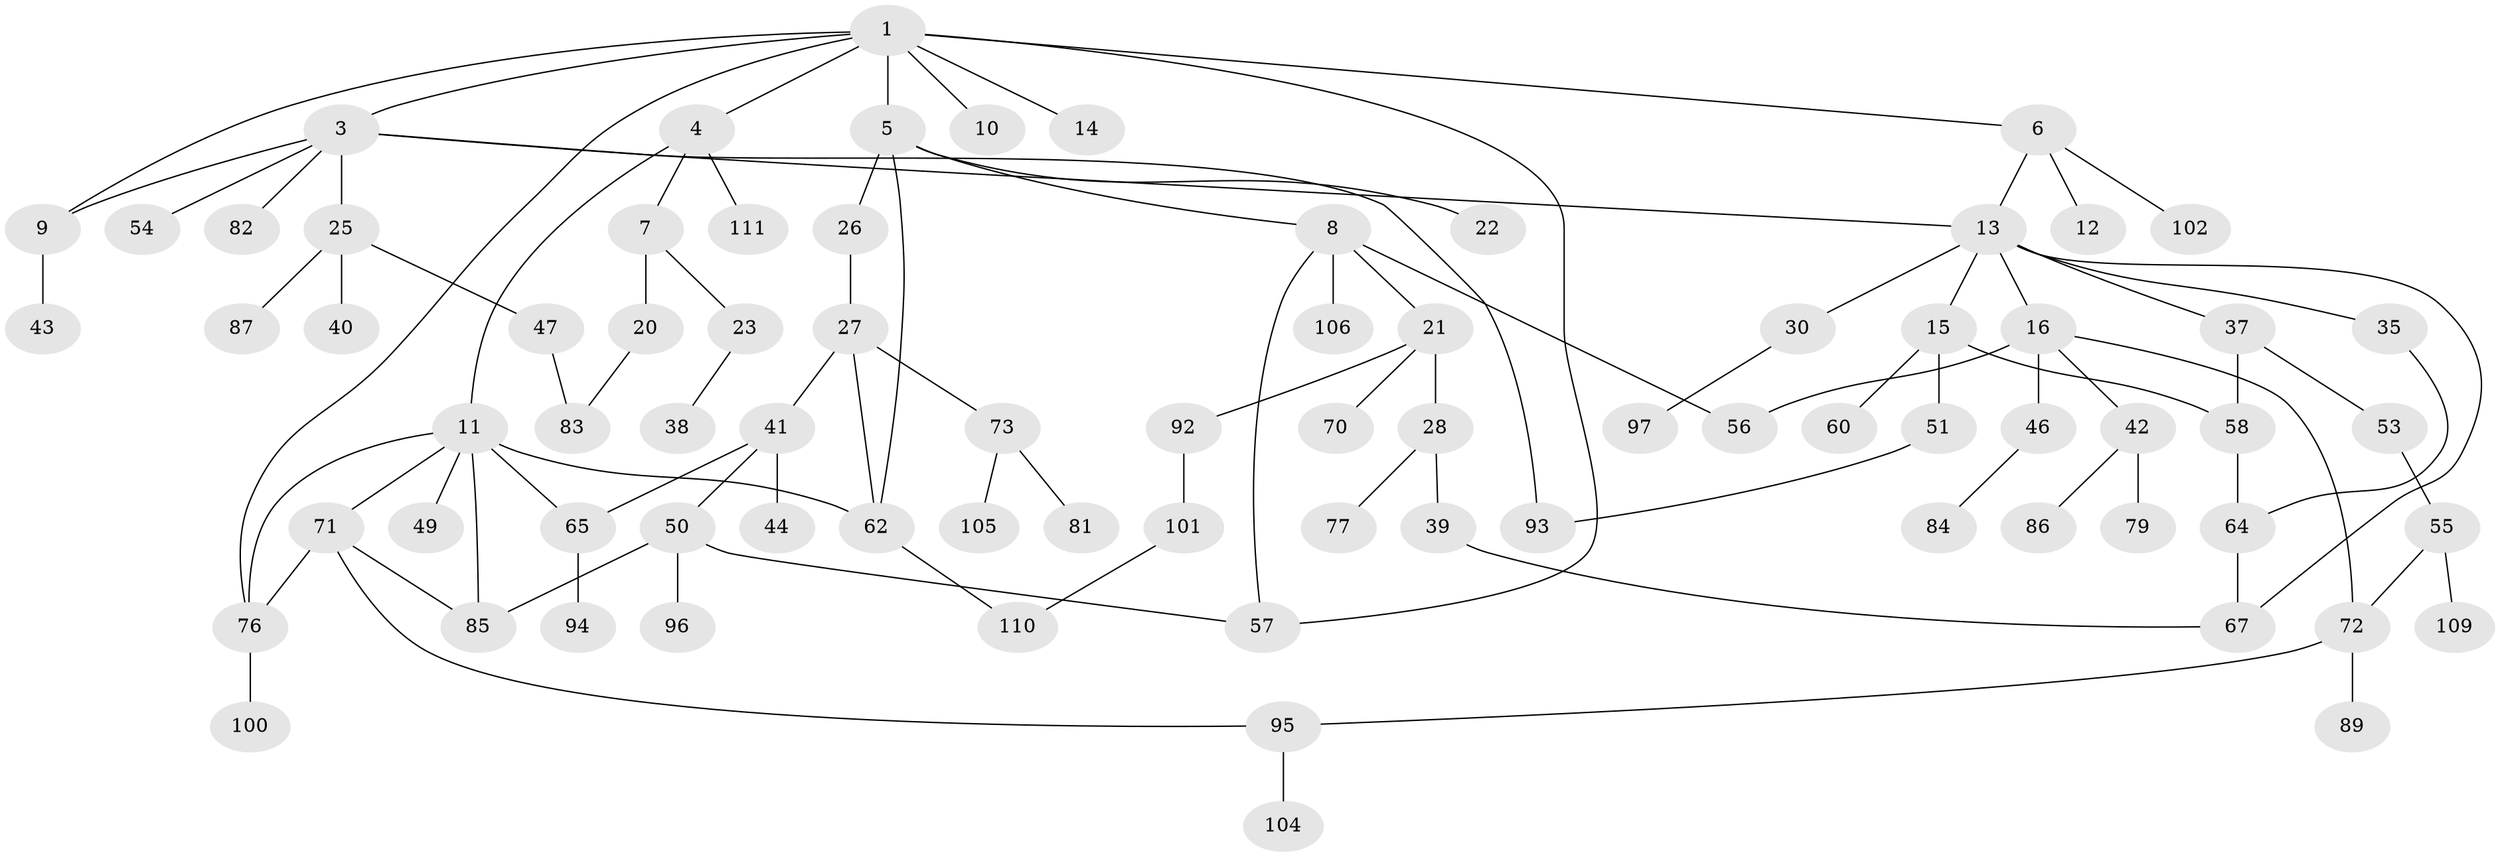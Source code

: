 // original degree distribution, {9: 0.008849557522123894, 2: 0.2920353982300885, 5: 0.061946902654867256, 4: 0.08849557522123894, 3: 0.21238938053097345, 1: 0.3274336283185841, 7: 0.008849557522123894}
// Generated by graph-tools (version 1.1) at 2025/10/02/27/25 16:10:55]
// undirected, 79 vertices, 99 edges
graph export_dot {
graph [start="1"]
  node [color=gray90,style=filled];
  1 [super="+2"];
  3 [super="+24"];
  4;
  5 [super="+17"];
  6 [super="+45"];
  7;
  8 [super="+61"];
  9 [super="+113"];
  10 [super="+75"];
  11 [super="+19"];
  12;
  13 [super="+34"];
  14;
  15 [super="+31"];
  16 [super="+18"];
  20;
  21 [super="+36"];
  22 [super="+59"];
  23 [super="+29"];
  25 [super="+32"];
  26;
  27 [super="+33"];
  28 [super="+48"];
  30;
  35;
  37 [super="+107"];
  38;
  39;
  40;
  41 [super="+108"];
  42 [super="+52"];
  43;
  44;
  46;
  47;
  49 [super="+68"];
  50 [super="+78"];
  51;
  53;
  54;
  55 [super="+99"];
  56;
  57 [super="+74"];
  58 [super="+63"];
  60;
  62 [super="+66"];
  64;
  65 [super="+69"];
  67;
  70;
  71 [super="+80"];
  72;
  73;
  76 [super="+88"];
  77;
  79;
  81;
  82;
  83;
  84 [super="+91"];
  85;
  86 [super="+90"];
  87 [super="+103"];
  89 [super="+112"];
  92;
  93;
  94;
  95 [super="+98"];
  96;
  97;
  100;
  101;
  102;
  104;
  105;
  106;
  109;
  110;
  111;
  1 -- 4;
  1 -- 5;
  1 -- 6;
  1 -- 10;
  1 -- 14;
  1 -- 76;
  1 -- 3;
  1 -- 9;
  1 -- 57;
  3 -- 9;
  3 -- 93;
  3 -- 13;
  3 -- 25;
  3 -- 82;
  3 -- 54;
  4 -- 7;
  4 -- 11;
  4 -- 111;
  5 -- 8;
  5 -- 26;
  5 -- 62;
  5 -- 22;
  6 -- 12;
  6 -- 13;
  6 -- 102;
  7 -- 20;
  7 -- 23;
  8 -- 21;
  8 -- 106;
  8 -- 57;
  8 -- 56;
  9 -- 43;
  11 -- 85;
  11 -- 62;
  11 -- 65;
  11 -- 49;
  11 -- 71;
  11 -- 76;
  13 -- 15;
  13 -- 16;
  13 -- 30;
  13 -- 35;
  13 -- 37;
  13 -- 67;
  15 -- 58;
  15 -- 51;
  15 -- 60;
  16 -- 42;
  16 -- 46;
  16 -- 56;
  16 -- 72;
  20 -- 83;
  21 -- 28;
  21 -- 70;
  21 -- 92;
  23 -- 38;
  25 -- 47;
  25 -- 40;
  25 -- 87;
  26 -- 27;
  27 -- 41;
  27 -- 73;
  27 -- 62;
  28 -- 39;
  28 -- 77;
  30 -- 97;
  35 -- 64;
  37 -- 53;
  37 -- 58;
  39 -- 67;
  41 -- 44;
  41 -- 50;
  41 -- 65;
  42 -- 86;
  42 -- 79;
  46 -- 84;
  47 -- 83;
  50 -- 57;
  50 -- 96;
  50 -- 85;
  51 -- 93;
  53 -- 55;
  55 -- 72;
  55 -- 109;
  58 -- 64;
  62 -- 110;
  64 -- 67;
  65 -- 94;
  71 -- 95;
  71 -- 85;
  71 -- 76;
  72 -- 89;
  72 -- 95;
  73 -- 81;
  73 -- 105;
  76 -- 100;
  92 -- 101;
  95 -- 104;
  101 -- 110;
}
